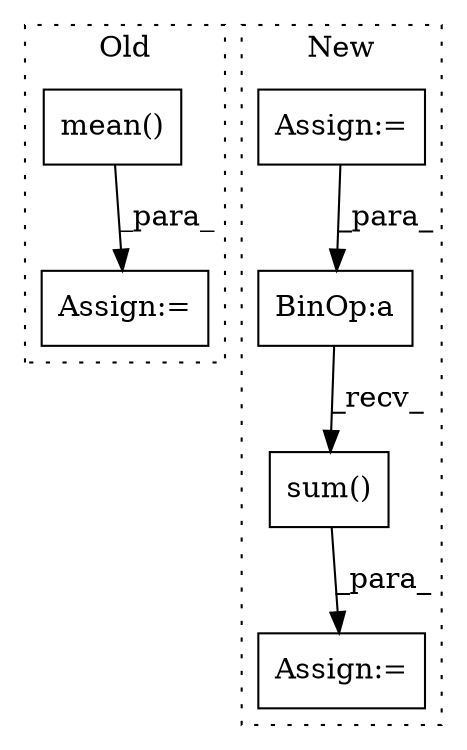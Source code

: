 digraph G {
subgraph cluster0 {
1 [label="mean()" a="75" s="4441" l="22" shape="box"];
5 [label="Assign:=" a="68" s="4438" l="3" shape="box"];
label = "Old";
style="dotted";
}
subgraph cluster1 {
2 [label="sum()" a="75" s="4949" l="38" shape="box"];
3 [label="Assign:=" a="68" s="4946" l="3" shape="box"];
4 [label="Assign:=" a="68" s="4501" l="3" shape="box"];
6 [label="BinOp:a" a="82" s="4839" l="3" shape="box"];
label = "New";
style="dotted";
}
1 -> 5 [label="_para_"];
2 -> 3 [label="_para_"];
4 -> 6 [label="_para_"];
6 -> 2 [label="_recv_"];
}